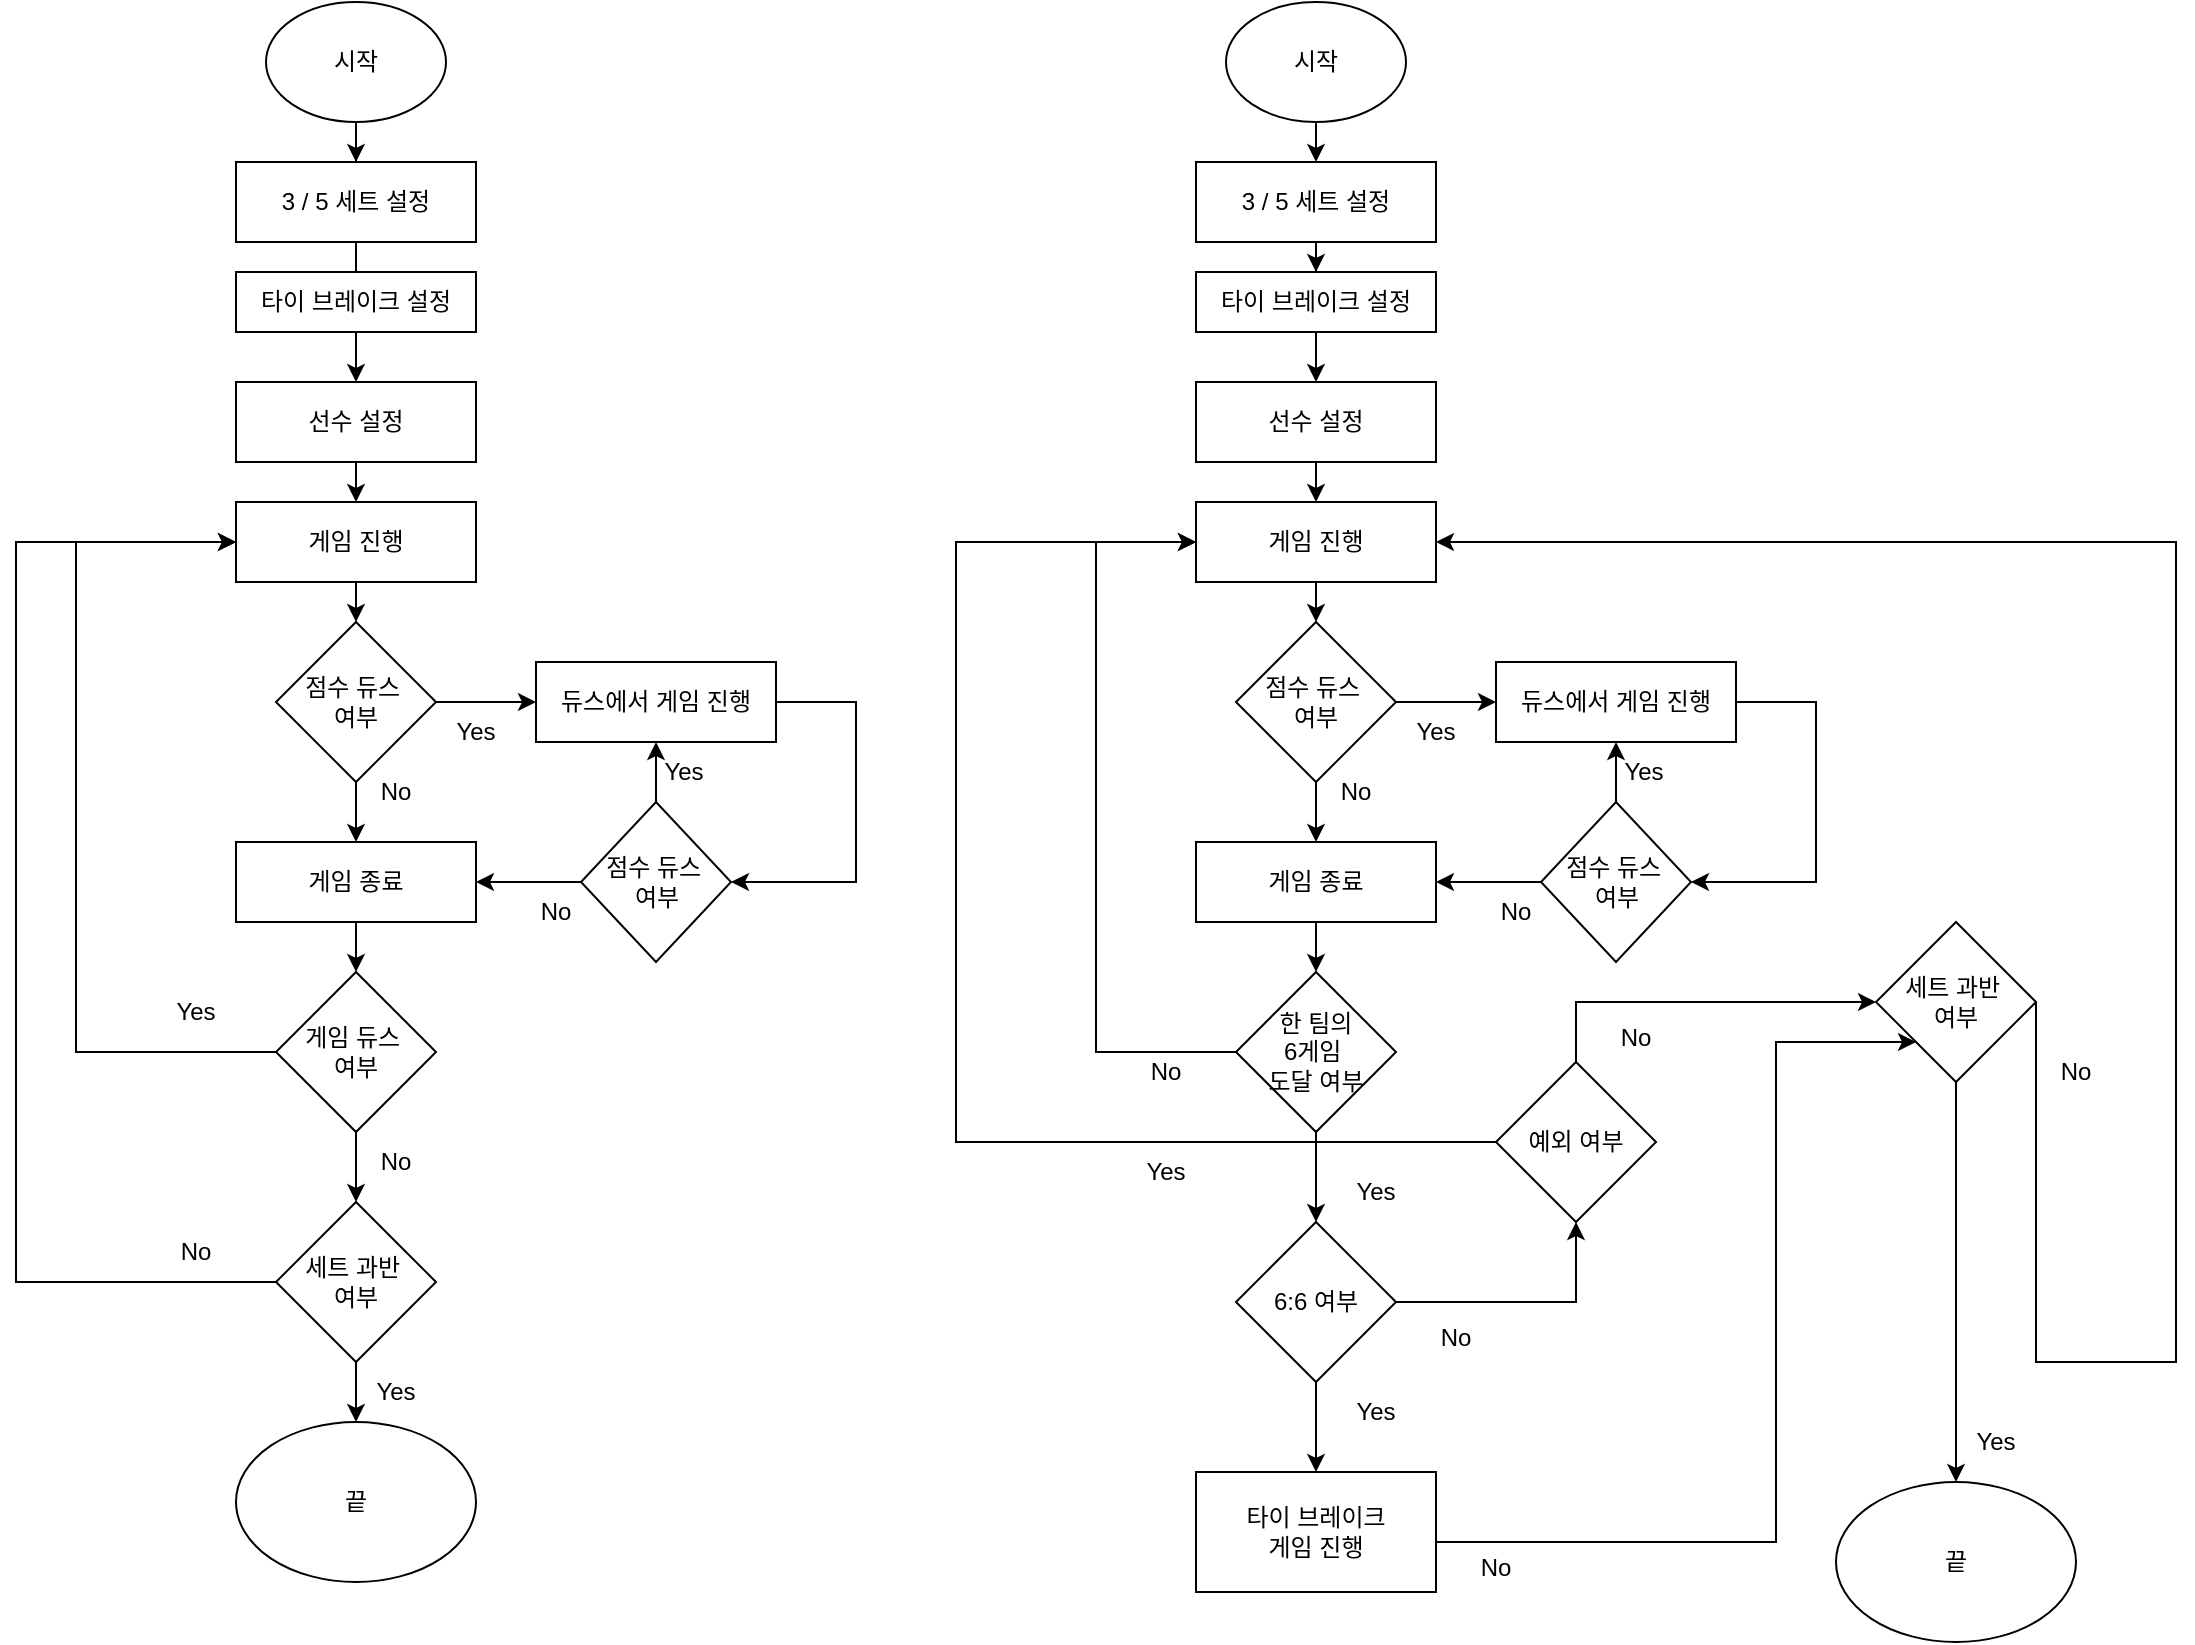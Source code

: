 <mxfile version="24.7.6">
  <diagram id="C5RBs43oDa-KdzZeNtuy" name="Page-1">
    <mxGraphModel dx="1327" dy="839" grid="1" gridSize="10" guides="1" tooltips="1" connect="1" arrows="1" fold="1" page="1" pageScale="1" pageWidth="827" pageHeight="1169" math="0" shadow="0">
      <root>
        <mxCell id="WIyWlLk6GJQsqaUBKTNV-0" />
        <mxCell id="WIyWlLk6GJQsqaUBKTNV-1" parent="WIyWlLk6GJQsqaUBKTNV-0" />
        <mxCell id="uQtyzaT6FwS_6Y9mRP5b-26" style="edgeStyle=orthogonalEdgeStyle;rounded=0;orthogonalLoop=1;jettySize=auto;html=1;exitX=0.5;exitY=1;exitDx=0;exitDy=0;" parent="WIyWlLk6GJQsqaUBKTNV-1" source="uQtyzaT6FwS_6Y9mRP5b-0" target="uQtyzaT6FwS_6Y9mRP5b-1" edge="1">
          <mxGeometry relative="1" as="geometry" />
        </mxCell>
        <mxCell id="uQtyzaT6FwS_6Y9mRP5b-0" value="시작" style="ellipse;whiteSpace=wrap;html=1;" parent="WIyWlLk6GJQsqaUBKTNV-1" vertex="1">
          <mxGeometry x="175" y="20" width="90" height="60" as="geometry" />
        </mxCell>
        <mxCell id="uQtyzaT6FwS_6Y9mRP5b-25" style="edgeStyle=orthogonalEdgeStyle;rounded=0;orthogonalLoop=1;jettySize=auto;html=1;exitX=0.5;exitY=1;exitDx=0;exitDy=0;" parent="WIyWlLk6GJQsqaUBKTNV-1" source="uQtyzaT6FwS_6Y9mRP5b-3" edge="1">
          <mxGeometry relative="1" as="geometry">
            <mxPoint x="220" y="240" as="targetPoint" />
          </mxGeometry>
        </mxCell>
        <mxCell id="uQtyzaT6FwS_6Y9mRP5b-1" value="3 / 5 세트 설정" style="rounded=0;whiteSpace=wrap;html=1;" parent="WIyWlLk6GJQsqaUBKTNV-1" vertex="1">
          <mxGeometry x="160" y="100" width="120" height="40" as="geometry" />
        </mxCell>
        <mxCell id="uQtyzaT6FwS_6Y9mRP5b-20" style="edgeStyle=orthogonalEdgeStyle;rounded=0;orthogonalLoop=1;jettySize=auto;html=1;exitX=0.5;exitY=1;exitDx=0;exitDy=0;entryX=0.5;entryY=0;entryDx=0;entryDy=0;" parent="WIyWlLk6GJQsqaUBKTNV-1" source="uQtyzaT6FwS_6Y9mRP5b-11" target="uQtyzaT6FwS_6Y9mRP5b-12" edge="1">
          <mxGeometry relative="1" as="geometry" />
        </mxCell>
        <mxCell id="uQtyzaT6FwS_6Y9mRP5b-19" style="edgeStyle=orthogonalEdgeStyle;rounded=0;orthogonalLoop=1;jettySize=auto;html=1;exitX=1;exitY=0.5;exitDx=0;exitDy=0;entryX=0;entryY=0.5;entryDx=0;entryDy=0;" parent="WIyWlLk6GJQsqaUBKTNV-1" source="uQtyzaT6FwS_6Y9mRP5b-12" target="uQtyzaT6FwS_6Y9mRP5b-27" edge="1">
          <mxGeometry relative="1" as="geometry">
            <mxPoint x="360" y="500" as="targetPoint" />
          </mxGeometry>
        </mxCell>
        <mxCell id="uQtyzaT6FwS_6Y9mRP5b-62" style="edgeStyle=orthogonalEdgeStyle;rounded=0;orthogonalLoop=1;jettySize=auto;html=1;exitX=0.5;exitY=1;exitDx=0;exitDy=0;entryX=0.5;entryY=0;entryDx=0;entryDy=0;" parent="WIyWlLk6GJQsqaUBKTNV-1" source="uQtyzaT6FwS_6Y9mRP5b-12" target="uQtyzaT6FwS_6Y9mRP5b-41" edge="1">
          <mxGeometry relative="1" as="geometry" />
        </mxCell>
        <mxCell id="uQtyzaT6FwS_6Y9mRP5b-12" value="점수&amp;nbsp;&lt;span style=&quot;background-color: initial;&quot;&gt;듀스&amp;nbsp;&lt;/span&gt;&lt;div&gt;여부&lt;/div&gt;" style="rhombus;whiteSpace=wrap;html=1;" parent="WIyWlLk6GJQsqaUBKTNV-1" vertex="1">
          <mxGeometry x="180" y="330" width="80" height="80" as="geometry" />
        </mxCell>
        <mxCell id="uQtyzaT6FwS_6Y9mRP5b-32" style="edgeStyle=orthogonalEdgeStyle;rounded=0;orthogonalLoop=1;jettySize=auto;html=1;entryX=1;entryY=0.5;entryDx=0;entryDy=0;exitX=1;exitY=0.5;exitDx=0;exitDy=0;" parent="WIyWlLk6GJQsqaUBKTNV-1" source="uQtyzaT6FwS_6Y9mRP5b-27" target="uQtyzaT6FwS_6Y9mRP5b-28" edge="1">
          <mxGeometry relative="1" as="geometry">
            <mxPoint x="430" y="400.0" as="sourcePoint" />
            <mxPoint x="400" y="515" as="targetPoint" />
            <Array as="points">
              <mxPoint x="470" y="370" />
              <mxPoint x="470" y="460" />
            </Array>
          </mxGeometry>
        </mxCell>
        <mxCell id="uQtyzaT6FwS_6Y9mRP5b-27" value="듀스에서 게임 진행" style="rounded=0;whiteSpace=wrap;html=1;" parent="WIyWlLk6GJQsqaUBKTNV-1" vertex="1">
          <mxGeometry x="310" y="350" width="120" height="40" as="geometry" />
        </mxCell>
        <mxCell id="uQtyzaT6FwS_6Y9mRP5b-42" style="edgeStyle=orthogonalEdgeStyle;rounded=0;orthogonalLoop=1;jettySize=auto;html=1;exitX=0;exitY=0.5;exitDx=0;exitDy=0;entryX=1;entryY=0.5;entryDx=0;entryDy=0;" parent="WIyWlLk6GJQsqaUBKTNV-1" source="uQtyzaT6FwS_6Y9mRP5b-28" target="uQtyzaT6FwS_6Y9mRP5b-41" edge="1">
          <mxGeometry relative="1" as="geometry" />
        </mxCell>
        <mxCell id="uQtyzaT6FwS_6Y9mRP5b-64" value="" style="edgeStyle=orthogonalEdgeStyle;rounded=0;orthogonalLoop=1;jettySize=auto;html=1;" parent="WIyWlLk6GJQsqaUBKTNV-1" source="uQtyzaT6FwS_6Y9mRP5b-28" target="uQtyzaT6FwS_6Y9mRP5b-27" edge="1">
          <mxGeometry relative="1" as="geometry" />
        </mxCell>
        <mxCell id="uQtyzaT6FwS_6Y9mRP5b-28" value="점수&amp;nbsp;&lt;span style=&quot;background-color: initial;&quot;&gt;듀스&amp;nbsp;&lt;/span&gt;&lt;div&gt;여부&lt;/div&gt;" style="rhombus;whiteSpace=wrap;html=1;" parent="WIyWlLk6GJQsqaUBKTNV-1" vertex="1">
          <mxGeometry x="332.5" y="420" width="75" height="80" as="geometry" />
        </mxCell>
        <mxCell id="uQtyzaT6FwS_6Y9mRP5b-35" value="Yes" style="text;html=1;align=center;verticalAlign=middle;whiteSpace=wrap;rounded=0;" parent="WIyWlLk6GJQsqaUBKTNV-1" vertex="1">
          <mxGeometry x="354" y="390" width="60" height="30" as="geometry" />
        </mxCell>
        <mxCell id="uQtyzaT6FwS_6Y9mRP5b-36" value="Yes" style="text;html=1;align=center;verticalAlign=middle;whiteSpace=wrap;rounded=0;" parent="WIyWlLk6GJQsqaUBKTNV-1" vertex="1">
          <mxGeometry x="250" y="370" width="60" height="30" as="geometry" />
        </mxCell>
        <mxCell id="uQtyzaT6FwS_6Y9mRP5b-37" value="No" style="text;html=1;align=center;verticalAlign=middle;whiteSpace=wrap;rounded=0;" parent="WIyWlLk6GJQsqaUBKTNV-1" vertex="1">
          <mxGeometry x="210" y="400" width="60" height="30" as="geometry" />
        </mxCell>
        <mxCell id="uQtyzaT6FwS_6Y9mRP5b-48" style="edgeStyle=orthogonalEdgeStyle;rounded=0;orthogonalLoop=1;jettySize=auto;html=1;exitX=0.5;exitY=1;exitDx=0;exitDy=0;entryX=0.5;entryY=0;entryDx=0;entryDy=0;" parent="WIyWlLk6GJQsqaUBKTNV-1" source="uQtyzaT6FwS_6Y9mRP5b-41" target="uQtyzaT6FwS_6Y9mRP5b-47" edge="1">
          <mxGeometry relative="1" as="geometry" />
        </mxCell>
        <mxCell id="uQtyzaT6FwS_6Y9mRP5b-41" value="게임 종료" style="rounded=0;whiteSpace=wrap;html=1;" parent="WIyWlLk6GJQsqaUBKTNV-1" vertex="1">
          <mxGeometry x="160" y="440" width="120" height="40" as="geometry" />
        </mxCell>
        <mxCell id="uQtyzaT6FwS_6Y9mRP5b-43" value="No" style="text;html=1;align=center;verticalAlign=middle;whiteSpace=wrap;rounded=0;" parent="WIyWlLk6GJQsqaUBKTNV-1" vertex="1">
          <mxGeometry x="210" y="585" width="60" height="30" as="geometry" />
        </mxCell>
        <mxCell id="uQtyzaT6FwS_6Y9mRP5b-49" style="edgeStyle=orthogonalEdgeStyle;rounded=0;orthogonalLoop=1;jettySize=auto;html=1;exitX=0;exitY=0.5;exitDx=0;exitDy=0;entryX=0;entryY=0.5;entryDx=0;entryDy=0;" parent="WIyWlLk6GJQsqaUBKTNV-1" source="uQtyzaT6FwS_6Y9mRP5b-47" target="uQtyzaT6FwS_6Y9mRP5b-11" edge="1">
          <mxGeometry relative="1" as="geometry">
            <mxPoint x="220" y="340" as="targetPoint" />
            <Array as="points">
              <mxPoint x="80" y="545" />
              <mxPoint x="80" y="290" />
            </Array>
          </mxGeometry>
        </mxCell>
        <mxCell id="uQtyzaT6FwS_6Y9mRP5b-53" style="edgeStyle=orthogonalEdgeStyle;rounded=0;orthogonalLoop=1;jettySize=auto;html=1;exitX=0.5;exitY=1;exitDx=0;exitDy=0;entryX=0.5;entryY=0;entryDx=0;entryDy=0;" parent="WIyWlLk6GJQsqaUBKTNV-1" source="uQtyzaT6FwS_6Y9mRP5b-47" target="uQtyzaT6FwS_6Y9mRP5b-52" edge="1">
          <mxGeometry relative="1" as="geometry" />
        </mxCell>
        <mxCell id="uQtyzaT6FwS_6Y9mRP5b-47" value="게임&amp;nbsp;&lt;span style=&quot;background-color: initial;&quot;&gt;듀스&amp;nbsp;&lt;/span&gt;&lt;div&gt;여부&lt;/div&gt;" style="rhombus;whiteSpace=wrap;html=1;" parent="WIyWlLk6GJQsqaUBKTNV-1" vertex="1">
          <mxGeometry x="180" y="505" width="80" height="80" as="geometry" />
        </mxCell>
        <mxCell id="uQtyzaT6FwS_6Y9mRP5b-50" value="No" style="text;html=1;align=center;verticalAlign=middle;whiteSpace=wrap;rounded=0;" parent="WIyWlLk6GJQsqaUBKTNV-1" vertex="1">
          <mxGeometry x="110" y="630" width="60" height="30" as="geometry" />
        </mxCell>
        <mxCell id="uQtyzaT6FwS_6Y9mRP5b-51" value="Yes" style="text;html=1;align=center;verticalAlign=middle;whiteSpace=wrap;rounded=0;" parent="WIyWlLk6GJQsqaUBKTNV-1" vertex="1">
          <mxGeometry x="110" y="510" width="60" height="30" as="geometry" />
        </mxCell>
        <mxCell id="uQtyzaT6FwS_6Y9mRP5b-56" style="edgeStyle=orthogonalEdgeStyle;rounded=0;orthogonalLoop=1;jettySize=auto;html=1;exitX=0.5;exitY=1;exitDx=0;exitDy=0;" parent="WIyWlLk6GJQsqaUBKTNV-1" source="uQtyzaT6FwS_6Y9mRP5b-52" target="uQtyzaT6FwS_6Y9mRP5b-55" edge="1">
          <mxGeometry relative="1" as="geometry" />
        </mxCell>
        <mxCell id="uQtyzaT6FwS_6Y9mRP5b-52" value="세트&amp;nbsp;&lt;span style=&quot;background-color: initial;&quot;&gt;과반&amp;nbsp;&lt;/span&gt;&lt;div&gt;여부&lt;/div&gt;" style="rhombus;whiteSpace=wrap;html=1;" parent="WIyWlLk6GJQsqaUBKTNV-1" vertex="1">
          <mxGeometry x="180" y="620" width="80" height="80" as="geometry" />
        </mxCell>
        <mxCell id="uQtyzaT6FwS_6Y9mRP5b-55" value="끝" style="ellipse;whiteSpace=wrap;html=1;" parent="WIyWlLk6GJQsqaUBKTNV-1" vertex="1">
          <mxGeometry x="160" y="730" width="120" height="80" as="geometry" />
        </mxCell>
        <mxCell id="uQtyzaT6FwS_6Y9mRP5b-57" value="" style="edgeStyle=orthogonalEdgeStyle;rounded=0;orthogonalLoop=1;jettySize=auto;html=1;exitX=0;exitY=0.5;exitDx=0;exitDy=0;" parent="WIyWlLk6GJQsqaUBKTNV-1" source="uQtyzaT6FwS_6Y9mRP5b-52" target="uQtyzaT6FwS_6Y9mRP5b-11" edge="1">
          <mxGeometry relative="1" as="geometry">
            <mxPoint x="220" y="330" as="targetPoint" />
            <mxPoint x="180" y="850" as="sourcePoint" />
            <Array as="points">
              <mxPoint x="50" y="660" />
              <mxPoint x="50" y="290" />
            </Array>
          </mxGeometry>
        </mxCell>
        <mxCell id="uQtyzaT6FwS_6Y9mRP5b-11" value="게임 진행" style="rounded=0;whiteSpace=wrap;html=1;" parent="WIyWlLk6GJQsqaUBKTNV-1" vertex="1">
          <mxGeometry x="160" y="270" width="120" height="40" as="geometry" />
        </mxCell>
        <mxCell id="uQtyzaT6FwS_6Y9mRP5b-58" value="" style="edgeStyle=orthogonalEdgeStyle;rounded=0;orthogonalLoop=1;jettySize=auto;html=1;exitX=0.5;exitY=1;exitDx=0;exitDy=0;entryX=0.5;entryY=0;entryDx=0;entryDy=0;" parent="WIyWlLk6GJQsqaUBKTNV-1" source="uQtyzaT6FwS_6Y9mRP5b-1" target="hfx4j8dAEwIg-95dsfPo-68" edge="1">
          <mxGeometry relative="1" as="geometry">
            <mxPoint x="220" y="190" as="sourcePoint" />
            <mxPoint x="220" y="240" as="targetPoint" />
            <Array as="points">
              <mxPoint x="220" y="160" />
            </Array>
          </mxGeometry>
        </mxCell>
        <mxCell id="uQtyzaT6FwS_6Y9mRP5b-59" style="edgeStyle=orthogonalEdgeStyle;rounded=0;orthogonalLoop=1;jettySize=auto;html=1;exitX=0.5;exitY=1;exitDx=0;exitDy=0;entryX=0.5;entryY=0;entryDx=0;entryDy=0;" parent="WIyWlLk6GJQsqaUBKTNV-1" source="uQtyzaT6FwS_6Y9mRP5b-3" target="uQtyzaT6FwS_6Y9mRP5b-11" edge="1">
          <mxGeometry relative="1" as="geometry" />
        </mxCell>
        <mxCell id="uQtyzaT6FwS_6Y9mRP5b-3" value="선수 설정" style="rounded=0;whiteSpace=wrap;html=1;" parent="WIyWlLk6GJQsqaUBKTNV-1" vertex="1">
          <mxGeometry x="160" y="210" width="120" height="40" as="geometry" />
        </mxCell>
        <mxCell id="uQtyzaT6FwS_6Y9mRP5b-63" value="No" style="text;html=1;align=center;verticalAlign=middle;whiteSpace=wrap;rounded=0;" parent="WIyWlLk6GJQsqaUBKTNV-1" vertex="1">
          <mxGeometry x="290" y="460" width="60" height="30" as="geometry" />
        </mxCell>
        <mxCell id="uQtyzaT6FwS_6Y9mRP5b-67" value="Yes" style="text;html=1;align=center;verticalAlign=middle;whiteSpace=wrap;rounded=0;" parent="WIyWlLk6GJQsqaUBKTNV-1" vertex="1">
          <mxGeometry x="210" y="700" width="60" height="30" as="geometry" />
        </mxCell>
        <mxCell id="hfx4j8dAEwIg-95dsfPo-36" style="edgeStyle=orthogonalEdgeStyle;rounded=0;orthogonalLoop=1;jettySize=auto;html=1;exitX=0.5;exitY=1;exitDx=0;exitDy=0;" edge="1" parent="WIyWlLk6GJQsqaUBKTNV-1" source="hfx4j8dAEwIg-95dsfPo-65">
          <mxGeometry relative="1" as="geometry">
            <mxPoint x="700" y="240" as="targetPoint" />
          </mxGeometry>
        </mxCell>
        <mxCell id="hfx4j8dAEwIg-95dsfPo-38" style="edgeStyle=orthogonalEdgeStyle;rounded=0;orthogonalLoop=1;jettySize=auto;html=1;exitX=0.5;exitY=1;exitDx=0;exitDy=0;entryX=0.5;entryY=0;entryDx=0;entryDy=0;" edge="1" parent="WIyWlLk6GJQsqaUBKTNV-1" source="hfx4j8dAEwIg-95dsfPo-62" target="hfx4j8dAEwIg-95dsfPo-41">
          <mxGeometry relative="1" as="geometry" />
        </mxCell>
        <mxCell id="hfx4j8dAEwIg-95dsfPo-39" style="edgeStyle=orthogonalEdgeStyle;rounded=0;orthogonalLoop=1;jettySize=auto;html=1;exitX=1;exitY=0.5;exitDx=0;exitDy=0;entryX=0;entryY=0.5;entryDx=0;entryDy=0;" edge="1" parent="WIyWlLk6GJQsqaUBKTNV-1" source="hfx4j8dAEwIg-95dsfPo-41" target="hfx4j8dAEwIg-95dsfPo-43">
          <mxGeometry relative="1" as="geometry">
            <mxPoint x="840" y="500" as="targetPoint" />
          </mxGeometry>
        </mxCell>
        <mxCell id="hfx4j8dAEwIg-95dsfPo-40" style="edgeStyle=orthogonalEdgeStyle;rounded=0;orthogonalLoop=1;jettySize=auto;html=1;exitX=0.5;exitY=1;exitDx=0;exitDy=0;entryX=0.5;entryY=0;entryDx=0;entryDy=0;" edge="1" parent="WIyWlLk6GJQsqaUBKTNV-1" source="hfx4j8dAEwIg-95dsfPo-41" target="hfx4j8dAEwIg-95dsfPo-51">
          <mxGeometry relative="1" as="geometry" />
        </mxCell>
        <mxCell id="hfx4j8dAEwIg-95dsfPo-41" value="점수&amp;nbsp;&lt;span style=&quot;background-color: initial;&quot;&gt;듀스&amp;nbsp;&lt;/span&gt;&lt;div&gt;여부&lt;/div&gt;" style="rhombus;whiteSpace=wrap;html=1;" vertex="1" parent="WIyWlLk6GJQsqaUBKTNV-1">
          <mxGeometry x="660" y="330" width="80" height="80" as="geometry" />
        </mxCell>
        <mxCell id="hfx4j8dAEwIg-95dsfPo-42" style="edgeStyle=orthogonalEdgeStyle;rounded=0;orthogonalLoop=1;jettySize=auto;html=1;entryX=1;entryY=0.5;entryDx=0;entryDy=0;exitX=1;exitY=0.5;exitDx=0;exitDy=0;" edge="1" parent="WIyWlLk6GJQsqaUBKTNV-1" source="hfx4j8dAEwIg-95dsfPo-43" target="hfx4j8dAEwIg-95dsfPo-46">
          <mxGeometry relative="1" as="geometry">
            <mxPoint x="910" y="400.0" as="sourcePoint" />
            <mxPoint x="880" y="515" as="targetPoint" />
            <Array as="points">
              <mxPoint x="950" y="370" />
              <mxPoint x="950" y="460" />
            </Array>
          </mxGeometry>
        </mxCell>
        <mxCell id="hfx4j8dAEwIg-95dsfPo-43" value="듀스에서 게임 진행" style="rounded=0;whiteSpace=wrap;html=1;" vertex="1" parent="WIyWlLk6GJQsqaUBKTNV-1">
          <mxGeometry x="790" y="350" width="120" height="40" as="geometry" />
        </mxCell>
        <mxCell id="hfx4j8dAEwIg-95dsfPo-44" style="edgeStyle=orthogonalEdgeStyle;rounded=0;orthogonalLoop=1;jettySize=auto;html=1;exitX=0;exitY=0.5;exitDx=0;exitDy=0;entryX=1;entryY=0.5;entryDx=0;entryDy=0;" edge="1" parent="WIyWlLk6GJQsqaUBKTNV-1" source="hfx4j8dAEwIg-95dsfPo-46" target="hfx4j8dAEwIg-95dsfPo-51">
          <mxGeometry relative="1" as="geometry" />
        </mxCell>
        <mxCell id="hfx4j8dAEwIg-95dsfPo-45" value="" style="edgeStyle=orthogonalEdgeStyle;rounded=0;orthogonalLoop=1;jettySize=auto;html=1;" edge="1" parent="WIyWlLk6GJQsqaUBKTNV-1" source="hfx4j8dAEwIg-95dsfPo-46" target="hfx4j8dAEwIg-95dsfPo-43">
          <mxGeometry relative="1" as="geometry" />
        </mxCell>
        <mxCell id="hfx4j8dAEwIg-95dsfPo-46" value="점수&amp;nbsp;&lt;span style=&quot;background-color: initial;&quot;&gt;듀스&amp;nbsp;&lt;/span&gt;&lt;div&gt;여부&lt;/div&gt;" style="rhombus;whiteSpace=wrap;html=1;" vertex="1" parent="WIyWlLk6GJQsqaUBKTNV-1">
          <mxGeometry x="812.5" y="420" width="75" height="80" as="geometry" />
        </mxCell>
        <mxCell id="hfx4j8dAEwIg-95dsfPo-47" value="Yes" style="text;html=1;align=center;verticalAlign=middle;whiteSpace=wrap;rounded=0;" vertex="1" parent="WIyWlLk6GJQsqaUBKTNV-1">
          <mxGeometry x="834" y="390" width="60" height="30" as="geometry" />
        </mxCell>
        <mxCell id="hfx4j8dAEwIg-95dsfPo-48" value="Yes" style="text;html=1;align=center;verticalAlign=middle;whiteSpace=wrap;rounded=0;" vertex="1" parent="WIyWlLk6GJQsqaUBKTNV-1">
          <mxGeometry x="730" y="370" width="60" height="30" as="geometry" />
        </mxCell>
        <mxCell id="hfx4j8dAEwIg-95dsfPo-49" value="No" style="text;html=1;align=center;verticalAlign=middle;whiteSpace=wrap;rounded=0;" vertex="1" parent="WIyWlLk6GJQsqaUBKTNV-1">
          <mxGeometry x="690" y="400" width="60" height="30" as="geometry" />
        </mxCell>
        <mxCell id="hfx4j8dAEwIg-95dsfPo-133" style="edgeStyle=orthogonalEdgeStyle;rounded=0;orthogonalLoop=1;jettySize=auto;html=1;exitX=0.5;exitY=1;exitDx=0;exitDy=0;" edge="1" parent="WIyWlLk6GJQsqaUBKTNV-1" source="hfx4j8dAEwIg-95dsfPo-51" target="hfx4j8dAEwIg-95dsfPo-105">
          <mxGeometry relative="1" as="geometry" />
        </mxCell>
        <mxCell id="hfx4j8dAEwIg-95dsfPo-51" value="게임 종료" style="rounded=0;whiteSpace=wrap;html=1;" vertex="1" parent="WIyWlLk6GJQsqaUBKTNV-1">
          <mxGeometry x="640" y="440" width="120" height="40" as="geometry" />
        </mxCell>
        <mxCell id="hfx4j8dAEwIg-95dsfPo-52" value="Yes" style="text;html=1;align=center;verticalAlign=middle;whiteSpace=wrap;rounded=0;" vertex="1" parent="WIyWlLk6GJQsqaUBKTNV-1">
          <mxGeometry x="700" y="600" width="60" height="30" as="geometry" />
        </mxCell>
        <mxCell id="hfx4j8dAEwIg-95dsfPo-93" style="edgeStyle=orthogonalEdgeStyle;rounded=0;orthogonalLoop=1;jettySize=auto;html=1;exitX=0.5;exitY=1;exitDx=0;exitDy=0;entryX=0.5;entryY=0;entryDx=0;entryDy=0;" edge="1" parent="WIyWlLk6GJQsqaUBKTNV-1" source="hfx4j8dAEwIg-95dsfPo-55" target="hfx4j8dAEwIg-95dsfPo-92">
          <mxGeometry relative="1" as="geometry" />
        </mxCell>
        <mxCell id="hfx4j8dAEwIg-95dsfPo-112" style="edgeStyle=orthogonalEdgeStyle;rounded=0;orthogonalLoop=1;jettySize=auto;html=1;exitX=1;exitY=0.5;exitDx=0;exitDy=0;entryX=0.5;entryY=1;entryDx=0;entryDy=0;" edge="1" parent="WIyWlLk6GJQsqaUBKTNV-1" source="hfx4j8dAEwIg-95dsfPo-55" target="hfx4j8dAEwIg-95dsfPo-134">
          <mxGeometry relative="1" as="geometry" />
        </mxCell>
        <mxCell id="hfx4j8dAEwIg-95dsfPo-55" value="6:6 여부" style="rhombus;whiteSpace=wrap;html=1;" vertex="1" parent="WIyWlLk6GJQsqaUBKTNV-1">
          <mxGeometry x="660" y="630" width="80" height="80" as="geometry" />
        </mxCell>
        <mxCell id="hfx4j8dAEwIg-95dsfPo-56" value="No" style="text;html=1;align=center;verticalAlign=middle;whiteSpace=wrap;rounded=0;" vertex="1" parent="WIyWlLk6GJQsqaUBKTNV-1">
          <mxGeometry x="1050" y="540" width="60" height="30" as="geometry" />
        </mxCell>
        <mxCell id="hfx4j8dAEwIg-95dsfPo-58" style="edgeStyle=orthogonalEdgeStyle;rounded=0;orthogonalLoop=1;jettySize=auto;html=1;exitX=0.5;exitY=1;exitDx=0;exitDy=0;" edge="1" parent="WIyWlLk6GJQsqaUBKTNV-1" source="hfx4j8dAEwIg-95dsfPo-59" target="hfx4j8dAEwIg-95dsfPo-60">
          <mxGeometry relative="1" as="geometry" />
        </mxCell>
        <mxCell id="hfx4j8dAEwIg-95dsfPo-91" style="edgeStyle=orthogonalEdgeStyle;rounded=0;orthogonalLoop=1;jettySize=auto;html=1;exitX=1;exitY=0.5;exitDx=0;exitDy=0;entryX=1;entryY=0.5;entryDx=0;entryDy=0;" edge="1" parent="WIyWlLk6GJQsqaUBKTNV-1" source="hfx4j8dAEwIg-95dsfPo-59" target="hfx4j8dAEwIg-95dsfPo-62">
          <mxGeometry relative="1" as="geometry">
            <Array as="points">
              <mxPoint x="1130" y="700" />
              <mxPoint x="1130" y="290" />
            </Array>
          </mxGeometry>
        </mxCell>
        <mxCell id="hfx4j8dAEwIg-95dsfPo-59" value="세트&amp;nbsp;&lt;span style=&quot;background-color: initial;&quot;&gt;과반&amp;nbsp;&lt;/span&gt;&lt;div&gt;여부&lt;/div&gt;" style="rhombus;whiteSpace=wrap;html=1;" vertex="1" parent="WIyWlLk6GJQsqaUBKTNV-1">
          <mxGeometry x="980" y="480" width="80" height="80" as="geometry" />
        </mxCell>
        <mxCell id="hfx4j8dAEwIg-95dsfPo-60" value="끝" style="ellipse;whiteSpace=wrap;html=1;" vertex="1" parent="WIyWlLk6GJQsqaUBKTNV-1">
          <mxGeometry x="960" y="760" width="120" height="80" as="geometry" />
        </mxCell>
        <mxCell id="hfx4j8dAEwIg-95dsfPo-62" value="게임 진행" style="rounded=0;whiteSpace=wrap;html=1;" vertex="1" parent="WIyWlLk6GJQsqaUBKTNV-1">
          <mxGeometry x="640" y="270" width="120" height="40" as="geometry" />
        </mxCell>
        <mxCell id="hfx4j8dAEwIg-95dsfPo-64" style="edgeStyle=orthogonalEdgeStyle;rounded=0;orthogonalLoop=1;jettySize=auto;html=1;exitX=0.5;exitY=1;exitDx=0;exitDy=0;entryX=0.5;entryY=0;entryDx=0;entryDy=0;" edge="1" parent="WIyWlLk6GJQsqaUBKTNV-1" source="hfx4j8dAEwIg-95dsfPo-65" target="hfx4j8dAEwIg-95dsfPo-62">
          <mxGeometry relative="1" as="geometry" />
        </mxCell>
        <mxCell id="hfx4j8dAEwIg-95dsfPo-65" value="선수 설정" style="rounded=0;whiteSpace=wrap;html=1;" vertex="1" parent="WIyWlLk6GJQsqaUBKTNV-1">
          <mxGeometry x="640" y="210" width="120" height="40" as="geometry" />
        </mxCell>
        <mxCell id="hfx4j8dAEwIg-95dsfPo-66" value="No" style="text;html=1;align=center;verticalAlign=middle;whiteSpace=wrap;rounded=0;" vertex="1" parent="WIyWlLk6GJQsqaUBKTNV-1">
          <mxGeometry x="770" y="460" width="60" height="30" as="geometry" />
        </mxCell>
        <mxCell id="hfx4j8dAEwIg-95dsfPo-70" style="edgeStyle=orthogonalEdgeStyle;rounded=0;orthogonalLoop=1;jettySize=auto;html=1;exitX=0.5;exitY=1;exitDx=0;exitDy=0;entryX=0.5;entryY=0;entryDx=0;entryDy=0;" edge="1" parent="WIyWlLk6GJQsqaUBKTNV-1" source="hfx4j8dAEwIg-95dsfPo-68" target="uQtyzaT6FwS_6Y9mRP5b-3">
          <mxGeometry relative="1" as="geometry" />
        </mxCell>
        <mxCell id="hfx4j8dAEwIg-95dsfPo-68" value="타이 브레이크 설정" style="rounded=0;whiteSpace=wrap;html=1;" vertex="1" parent="WIyWlLk6GJQsqaUBKTNV-1">
          <mxGeometry x="160" y="155" width="120" height="30" as="geometry" />
        </mxCell>
        <mxCell id="hfx4j8dAEwIg-95dsfPo-75" style="edgeStyle=orthogonalEdgeStyle;rounded=0;orthogonalLoop=1;jettySize=auto;html=1;exitX=0.5;exitY=1;exitDx=0;exitDy=0;entryX=0.5;entryY=0;entryDx=0;entryDy=0;" edge="1" parent="WIyWlLk6GJQsqaUBKTNV-1" source="hfx4j8dAEwIg-95dsfPo-71" target="hfx4j8dAEwIg-95dsfPo-73">
          <mxGeometry relative="1" as="geometry" />
        </mxCell>
        <mxCell id="hfx4j8dAEwIg-95dsfPo-71" value="시작" style="ellipse;whiteSpace=wrap;html=1;" vertex="1" parent="WIyWlLk6GJQsqaUBKTNV-1">
          <mxGeometry x="655" y="20" width="90" height="60" as="geometry" />
        </mxCell>
        <mxCell id="hfx4j8dAEwIg-95dsfPo-77" style="edgeStyle=orthogonalEdgeStyle;rounded=0;orthogonalLoop=1;jettySize=auto;html=1;exitX=0.5;exitY=1;exitDx=0;exitDy=0;" edge="1" parent="WIyWlLk6GJQsqaUBKTNV-1" source="hfx4j8dAEwIg-95dsfPo-73" target="hfx4j8dAEwIg-95dsfPo-76">
          <mxGeometry relative="1" as="geometry" />
        </mxCell>
        <mxCell id="hfx4j8dAEwIg-95dsfPo-73" value="3 / 5 세트 설정" style="rounded=0;whiteSpace=wrap;html=1;" vertex="1" parent="WIyWlLk6GJQsqaUBKTNV-1">
          <mxGeometry x="640" y="100" width="120" height="40" as="geometry" />
        </mxCell>
        <mxCell id="hfx4j8dAEwIg-95dsfPo-78" style="edgeStyle=orthogonalEdgeStyle;rounded=0;orthogonalLoop=1;jettySize=auto;html=1;exitX=0.5;exitY=1;exitDx=0;exitDy=0;entryX=0.5;entryY=0;entryDx=0;entryDy=0;" edge="1" parent="WIyWlLk6GJQsqaUBKTNV-1" source="hfx4j8dAEwIg-95dsfPo-76" target="hfx4j8dAEwIg-95dsfPo-65">
          <mxGeometry relative="1" as="geometry" />
        </mxCell>
        <mxCell id="hfx4j8dAEwIg-95dsfPo-76" value="타이 브레이크 설정" style="rounded=0;whiteSpace=wrap;html=1;" vertex="1" parent="WIyWlLk6GJQsqaUBKTNV-1">
          <mxGeometry x="640" y="155" width="120" height="30" as="geometry" />
        </mxCell>
        <mxCell id="hfx4j8dAEwIg-95dsfPo-96" style="edgeStyle=orthogonalEdgeStyle;rounded=0;orthogonalLoop=1;jettySize=auto;html=1;exitX=1;exitY=0.5;exitDx=0;exitDy=0;entryX=0;entryY=1;entryDx=0;entryDy=0;" edge="1" parent="WIyWlLk6GJQsqaUBKTNV-1" source="hfx4j8dAEwIg-95dsfPo-92" target="hfx4j8dAEwIg-95dsfPo-59">
          <mxGeometry relative="1" as="geometry">
            <mxPoint x="920" y="610" as="targetPoint" />
            <Array as="points">
              <mxPoint x="760" y="790" />
              <mxPoint x="930" y="790" />
              <mxPoint x="930" y="540" />
            </Array>
          </mxGeometry>
        </mxCell>
        <mxCell id="hfx4j8dAEwIg-95dsfPo-92" value="타이 브레이크&lt;br&gt;게임 진행" style="rounded=0;whiteSpace=wrap;html=1;" vertex="1" parent="WIyWlLk6GJQsqaUBKTNV-1">
          <mxGeometry x="640" y="755" width="120" height="60" as="geometry" />
        </mxCell>
        <mxCell id="hfx4j8dAEwIg-95dsfPo-100" value="Yes" style="text;html=1;align=center;verticalAlign=middle;whiteSpace=wrap;rounded=0;" vertex="1" parent="WIyWlLk6GJQsqaUBKTNV-1">
          <mxGeometry x="1010" y="725" width="60" height="30" as="geometry" />
        </mxCell>
        <mxCell id="hfx4j8dAEwIg-95dsfPo-107" style="edgeStyle=orthogonalEdgeStyle;rounded=0;orthogonalLoop=1;jettySize=auto;html=1;exitX=0;exitY=0.5;exitDx=0;exitDy=0;entryX=0;entryY=0.5;entryDx=0;entryDy=0;" edge="1" parent="WIyWlLk6GJQsqaUBKTNV-1" source="hfx4j8dAEwIg-95dsfPo-105" target="hfx4j8dAEwIg-95dsfPo-62">
          <mxGeometry relative="1" as="geometry">
            <Array as="points">
              <mxPoint x="590" y="545" />
              <mxPoint x="590" y="290" />
            </Array>
          </mxGeometry>
        </mxCell>
        <mxCell id="hfx4j8dAEwIg-95dsfPo-109" style="edgeStyle=orthogonalEdgeStyle;rounded=0;orthogonalLoop=1;jettySize=auto;html=1;exitX=0.5;exitY=1;exitDx=0;exitDy=0;entryX=0.5;entryY=0;entryDx=0;entryDy=0;" edge="1" parent="WIyWlLk6GJQsqaUBKTNV-1" source="hfx4j8dAEwIg-95dsfPo-105" target="hfx4j8dAEwIg-95dsfPo-55">
          <mxGeometry relative="1" as="geometry" />
        </mxCell>
        <mxCell id="hfx4j8dAEwIg-95dsfPo-105" value="한 팀의&lt;div&gt;6게임&amp;nbsp;&lt;/div&gt;&lt;div&gt;도달 여부&lt;/div&gt;" style="rhombus;whiteSpace=wrap;html=1;" vertex="1" parent="WIyWlLk6GJQsqaUBKTNV-1">
          <mxGeometry x="660" y="505" width="80" height="80" as="geometry" />
        </mxCell>
        <mxCell id="hfx4j8dAEwIg-95dsfPo-108" value="No" style="text;html=1;align=center;verticalAlign=middle;whiteSpace=wrap;rounded=0;" vertex="1" parent="WIyWlLk6GJQsqaUBKTNV-1">
          <mxGeometry x="595" y="540" width="60" height="30" as="geometry" />
        </mxCell>
        <mxCell id="hfx4j8dAEwIg-95dsfPo-110" value="Yes" style="text;html=1;align=center;verticalAlign=middle;whiteSpace=wrap;rounded=0;" vertex="1" parent="WIyWlLk6GJQsqaUBKTNV-1">
          <mxGeometry x="700" y="710" width="60" height="30" as="geometry" />
        </mxCell>
        <mxCell id="hfx4j8dAEwIg-95dsfPo-111" value="No" style="text;html=1;align=center;verticalAlign=middle;whiteSpace=wrap;rounded=0;" vertex="1" parent="WIyWlLk6GJQsqaUBKTNV-1">
          <mxGeometry x="760" y="790" width="60" height="25" as="geometry" />
        </mxCell>
        <mxCell id="hfx4j8dAEwIg-95dsfPo-132" style="edgeStyle=orthogonalEdgeStyle;rounded=0;orthogonalLoop=1;jettySize=auto;html=1;exitX=0.5;exitY=1;exitDx=0;exitDy=0;" edge="1" parent="WIyWlLk6GJQsqaUBKTNV-1" source="hfx4j8dAEwIg-95dsfPo-52" target="hfx4j8dAEwIg-95dsfPo-52">
          <mxGeometry relative="1" as="geometry" />
        </mxCell>
        <mxCell id="hfx4j8dAEwIg-95dsfPo-135" style="edgeStyle=orthogonalEdgeStyle;rounded=0;orthogonalLoop=1;jettySize=auto;html=1;exitX=0.5;exitY=0;exitDx=0;exitDy=0;entryX=0;entryY=0.5;entryDx=0;entryDy=0;" edge="1" parent="WIyWlLk6GJQsqaUBKTNV-1" source="hfx4j8dAEwIg-95dsfPo-134" target="hfx4j8dAEwIg-95dsfPo-59">
          <mxGeometry relative="1" as="geometry" />
        </mxCell>
        <mxCell id="hfx4j8dAEwIg-95dsfPo-137" style="edgeStyle=orthogonalEdgeStyle;rounded=0;orthogonalLoop=1;jettySize=auto;html=1;exitX=0;exitY=0.5;exitDx=0;exitDy=0;entryX=0;entryY=0.5;entryDx=0;entryDy=0;" edge="1" parent="WIyWlLk6GJQsqaUBKTNV-1" source="hfx4j8dAEwIg-95dsfPo-134" target="hfx4j8dAEwIg-95dsfPo-62">
          <mxGeometry relative="1" as="geometry">
            <Array as="points">
              <mxPoint x="520" y="590" />
              <mxPoint x="520" y="290" />
            </Array>
          </mxGeometry>
        </mxCell>
        <mxCell id="hfx4j8dAEwIg-95dsfPo-134" value="예외 여부" style="rhombus;whiteSpace=wrap;html=1;" vertex="1" parent="WIyWlLk6GJQsqaUBKTNV-1">
          <mxGeometry x="790" y="550" width="80" height="80" as="geometry" />
        </mxCell>
        <mxCell id="hfx4j8dAEwIg-95dsfPo-136" value="No" style="text;html=1;align=center;verticalAlign=middle;whiteSpace=wrap;rounded=0;" vertex="1" parent="WIyWlLk6GJQsqaUBKTNV-1">
          <mxGeometry x="830" y="525" width="60" height="25" as="geometry" />
        </mxCell>
        <mxCell id="hfx4j8dAEwIg-95dsfPo-138" value="Yes" style="text;html=1;align=center;verticalAlign=middle;whiteSpace=wrap;rounded=0;" vertex="1" parent="WIyWlLk6GJQsqaUBKTNV-1">
          <mxGeometry x="595" y="590" width="60" height="30" as="geometry" />
        </mxCell>
        <mxCell id="hfx4j8dAEwIg-95dsfPo-142" style="edgeStyle=orthogonalEdgeStyle;rounded=0;orthogonalLoop=1;jettySize=auto;html=1;exitX=0.5;exitY=1;exitDx=0;exitDy=0;" edge="1" parent="WIyWlLk6GJQsqaUBKTNV-1" source="hfx4j8dAEwIg-95dsfPo-136" target="hfx4j8dAEwIg-95dsfPo-136">
          <mxGeometry relative="1" as="geometry" />
        </mxCell>
        <mxCell id="hfx4j8dAEwIg-95dsfPo-144" value="No" style="text;html=1;align=center;verticalAlign=middle;whiteSpace=wrap;rounded=0;" vertex="1" parent="WIyWlLk6GJQsqaUBKTNV-1">
          <mxGeometry x="740" y="675" width="60" height="25" as="geometry" />
        </mxCell>
      </root>
    </mxGraphModel>
  </diagram>
</mxfile>

